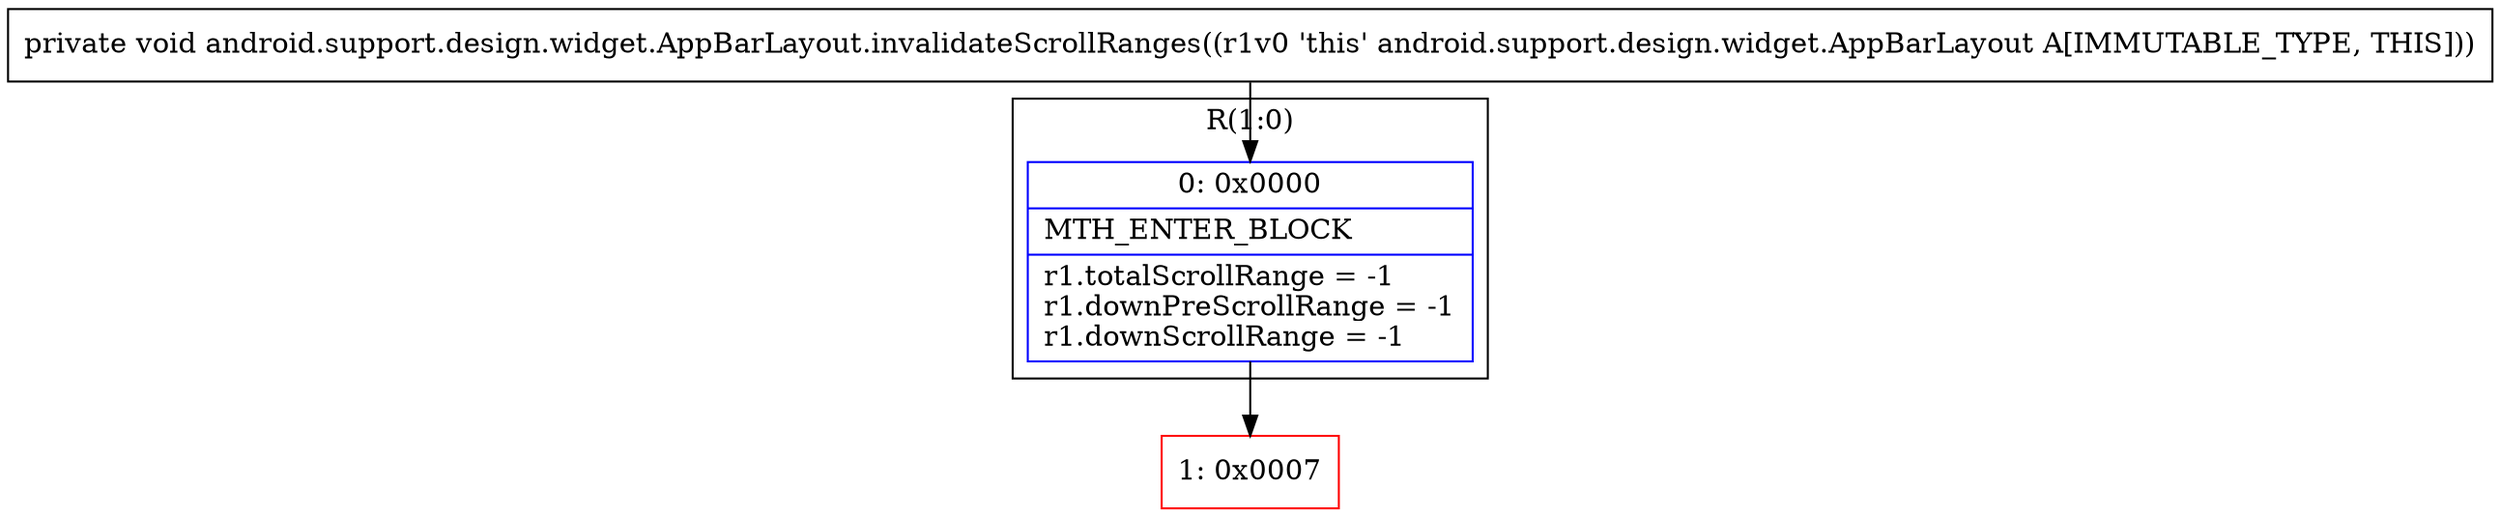digraph "CFG forandroid.support.design.widget.AppBarLayout.invalidateScrollRanges()V" {
subgraph cluster_Region_1978264204 {
label = "R(1:0)";
node [shape=record,color=blue];
Node_0 [shape=record,label="{0\:\ 0x0000|MTH_ENTER_BLOCK\l|r1.totalScrollRange = \-1\lr1.downPreScrollRange = \-1\lr1.downScrollRange = \-1\l}"];
}
Node_1 [shape=record,color=red,label="{1\:\ 0x0007}"];
MethodNode[shape=record,label="{private void android.support.design.widget.AppBarLayout.invalidateScrollRanges((r1v0 'this' android.support.design.widget.AppBarLayout A[IMMUTABLE_TYPE, THIS])) }"];
MethodNode -> Node_0;
Node_0 -> Node_1;
}

